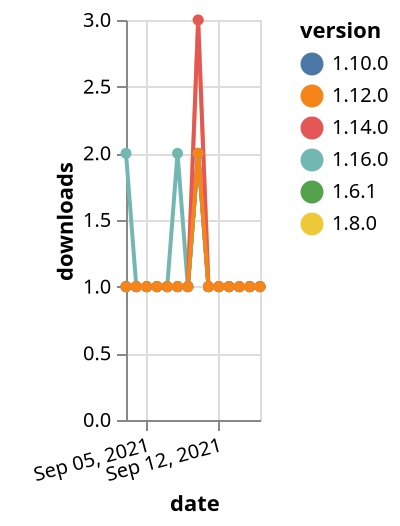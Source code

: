 {"$schema": "https://vega.github.io/schema/vega-lite/v5.json", "description": "A simple bar chart with embedded data.", "data": {"values": [{"date": "2021-09-03", "total": 221, "delta": 1, "version": "1.6.1"}, {"date": "2021-09-04", "total": 222, "delta": 1, "version": "1.6.1"}, {"date": "2021-09-05", "total": 223, "delta": 1, "version": "1.6.1"}, {"date": "2021-09-06", "total": 224, "delta": 1, "version": "1.6.1"}, {"date": "2021-09-07", "total": 225, "delta": 1, "version": "1.6.1"}, {"date": "2021-09-08", "total": 226, "delta": 1, "version": "1.6.1"}, {"date": "2021-09-09", "total": 227, "delta": 1, "version": "1.6.1"}, {"date": "2021-09-10", "total": 229, "delta": 2, "version": "1.6.1"}, {"date": "2021-09-11", "total": 230, "delta": 1, "version": "1.6.1"}, {"date": "2021-09-12", "total": 231, "delta": 1, "version": "1.6.1"}, {"date": "2021-09-13", "total": 232, "delta": 1, "version": "1.6.1"}, {"date": "2021-09-14", "total": 233, "delta": 1, "version": "1.6.1"}, {"date": "2021-09-15", "total": 234, "delta": 1, "version": "1.6.1"}, {"date": "2021-09-16", "total": 235, "delta": 1, "version": "1.6.1"}, {"date": "2021-09-03", "total": 315, "delta": 1, "version": "1.8.0"}, {"date": "2021-09-04", "total": 316, "delta": 1, "version": "1.8.0"}, {"date": "2021-09-05", "total": 317, "delta": 1, "version": "1.8.0"}, {"date": "2021-09-06", "total": 318, "delta": 1, "version": "1.8.0"}, {"date": "2021-09-07", "total": 319, "delta": 1, "version": "1.8.0"}, {"date": "2021-09-08", "total": 320, "delta": 1, "version": "1.8.0"}, {"date": "2021-09-09", "total": 321, "delta": 1, "version": "1.8.0"}, {"date": "2021-09-10", "total": 324, "delta": 3, "version": "1.8.0"}, {"date": "2021-09-11", "total": 325, "delta": 1, "version": "1.8.0"}, {"date": "2021-09-12", "total": 326, "delta": 1, "version": "1.8.0"}, {"date": "2021-09-13", "total": 327, "delta": 1, "version": "1.8.0"}, {"date": "2021-09-14", "total": 328, "delta": 1, "version": "1.8.0"}, {"date": "2021-09-15", "total": 329, "delta": 1, "version": "1.8.0"}, {"date": "2021-09-16", "total": 330, "delta": 1, "version": "1.8.0"}, {"date": "2021-09-03", "total": 176, "delta": 1, "version": "1.10.0"}, {"date": "2021-09-04", "total": 177, "delta": 1, "version": "1.10.0"}, {"date": "2021-09-05", "total": 178, "delta": 1, "version": "1.10.0"}, {"date": "2021-09-06", "total": 179, "delta": 1, "version": "1.10.0"}, {"date": "2021-09-07", "total": 180, "delta": 1, "version": "1.10.0"}, {"date": "2021-09-08", "total": 181, "delta": 1, "version": "1.10.0"}, {"date": "2021-09-09", "total": 182, "delta": 1, "version": "1.10.0"}, {"date": "2021-09-10", "total": 184, "delta": 2, "version": "1.10.0"}, {"date": "2021-09-11", "total": 185, "delta": 1, "version": "1.10.0"}, {"date": "2021-09-12", "total": 186, "delta": 1, "version": "1.10.0"}, {"date": "2021-09-13", "total": 187, "delta": 1, "version": "1.10.0"}, {"date": "2021-09-14", "total": 188, "delta": 1, "version": "1.10.0"}, {"date": "2021-09-15", "total": 189, "delta": 1, "version": "1.10.0"}, {"date": "2021-09-16", "total": 190, "delta": 1, "version": "1.10.0"}, {"date": "2021-09-03", "total": 115, "delta": 2, "version": "1.16.0"}, {"date": "2021-09-04", "total": 116, "delta": 1, "version": "1.16.0"}, {"date": "2021-09-05", "total": 117, "delta": 1, "version": "1.16.0"}, {"date": "2021-09-06", "total": 118, "delta": 1, "version": "1.16.0"}, {"date": "2021-09-07", "total": 119, "delta": 1, "version": "1.16.0"}, {"date": "2021-09-08", "total": 121, "delta": 2, "version": "1.16.0"}, {"date": "2021-09-09", "total": 122, "delta": 1, "version": "1.16.0"}, {"date": "2021-09-10", "total": 124, "delta": 2, "version": "1.16.0"}, {"date": "2021-09-11", "total": 125, "delta": 1, "version": "1.16.0"}, {"date": "2021-09-12", "total": 126, "delta": 1, "version": "1.16.0"}, {"date": "2021-09-13", "total": 127, "delta": 1, "version": "1.16.0"}, {"date": "2021-09-14", "total": 128, "delta": 1, "version": "1.16.0"}, {"date": "2021-09-15", "total": 129, "delta": 1, "version": "1.16.0"}, {"date": "2021-09-16", "total": 130, "delta": 1, "version": "1.16.0"}, {"date": "2021-09-03", "total": 170, "delta": 1, "version": "1.14.0"}, {"date": "2021-09-04", "total": 171, "delta": 1, "version": "1.14.0"}, {"date": "2021-09-05", "total": 172, "delta": 1, "version": "1.14.0"}, {"date": "2021-09-06", "total": 173, "delta": 1, "version": "1.14.0"}, {"date": "2021-09-07", "total": 174, "delta": 1, "version": "1.14.0"}, {"date": "2021-09-08", "total": 175, "delta": 1, "version": "1.14.0"}, {"date": "2021-09-09", "total": 176, "delta": 1, "version": "1.14.0"}, {"date": "2021-09-10", "total": 179, "delta": 3, "version": "1.14.0"}, {"date": "2021-09-11", "total": 180, "delta": 1, "version": "1.14.0"}, {"date": "2021-09-12", "total": 181, "delta": 1, "version": "1.14.0"}, {"date": "2021-09-13", "total": 182, "delta": 1, "version": "1.14.0"}, {"date": "2021-09-14", "total": 183, "delta": 1, "version": "1.14.0"}, {"date": "2021-09-15", "total": 184, "delta": 1, "version": "1.14.0"}, {"date": "2021-09-16", "total": 185, "delta": 1, "version": "1.14.0"}, {"date": "2021-09-03", "total": 155, "delta": 1, "version": "1.12.0"}, {"date": "2021-09-04", "total": 156, "delta": 1, "version": "1.12.0"}, {"date": "2021-09-05", "total": 157, "delta": 1, "version": "1.12.0"}, {"date": "2021-09-06", "total": 158, "delta": 1, "version": "1.12.0"}, {"date": "2021-09-07", "total": 159, "delta": 1, "version": "1.12.0"}, {"date": "2021-09-08", "total": 160, "delta": 1, "version": "1.12.0"}, {"date": "2021-09-09", "total": 161, "delta": 1, "version": "1.12.0"}, {"date": "2021-09-10", "total": 163, "delta": 2, "version": "1.12.0"}, {"date": "2021-09-11", "total": 164, "delta": 1, "version": "1.12.0"}, {"date": "2021-09-12", "total": 165, "delta": 1, "version": "1.12.0"}, {"date": "2021-09-13", "total": 166, "delta": 1, "version": "1.12.0"}, {"date": "2021-09-14", "total": 167, "delta": 1, "version": "1.12.0"}, {"date": "2021-09-15", "total": 168, "delta": 1, "version": "1.12.0"}, {"date": "2021-09-16", "total": 169, "delta": 1, "version": "1.12.0"}]}, "width": "container", "mark": {"type": "line", "point": {"filled": true}}, "encoding": {"x": {"field": "date", "type": "temporal", "timeUnit": "yearmonthdate", "title": "date", "axis": {"labelAngle": -15}}, "y": {"field": "delta", "type": "quantitative", "title": "downloads"}, "color": {"field": "version", "type": "nominal"}, "tooltip": {"field": "delta"}}}